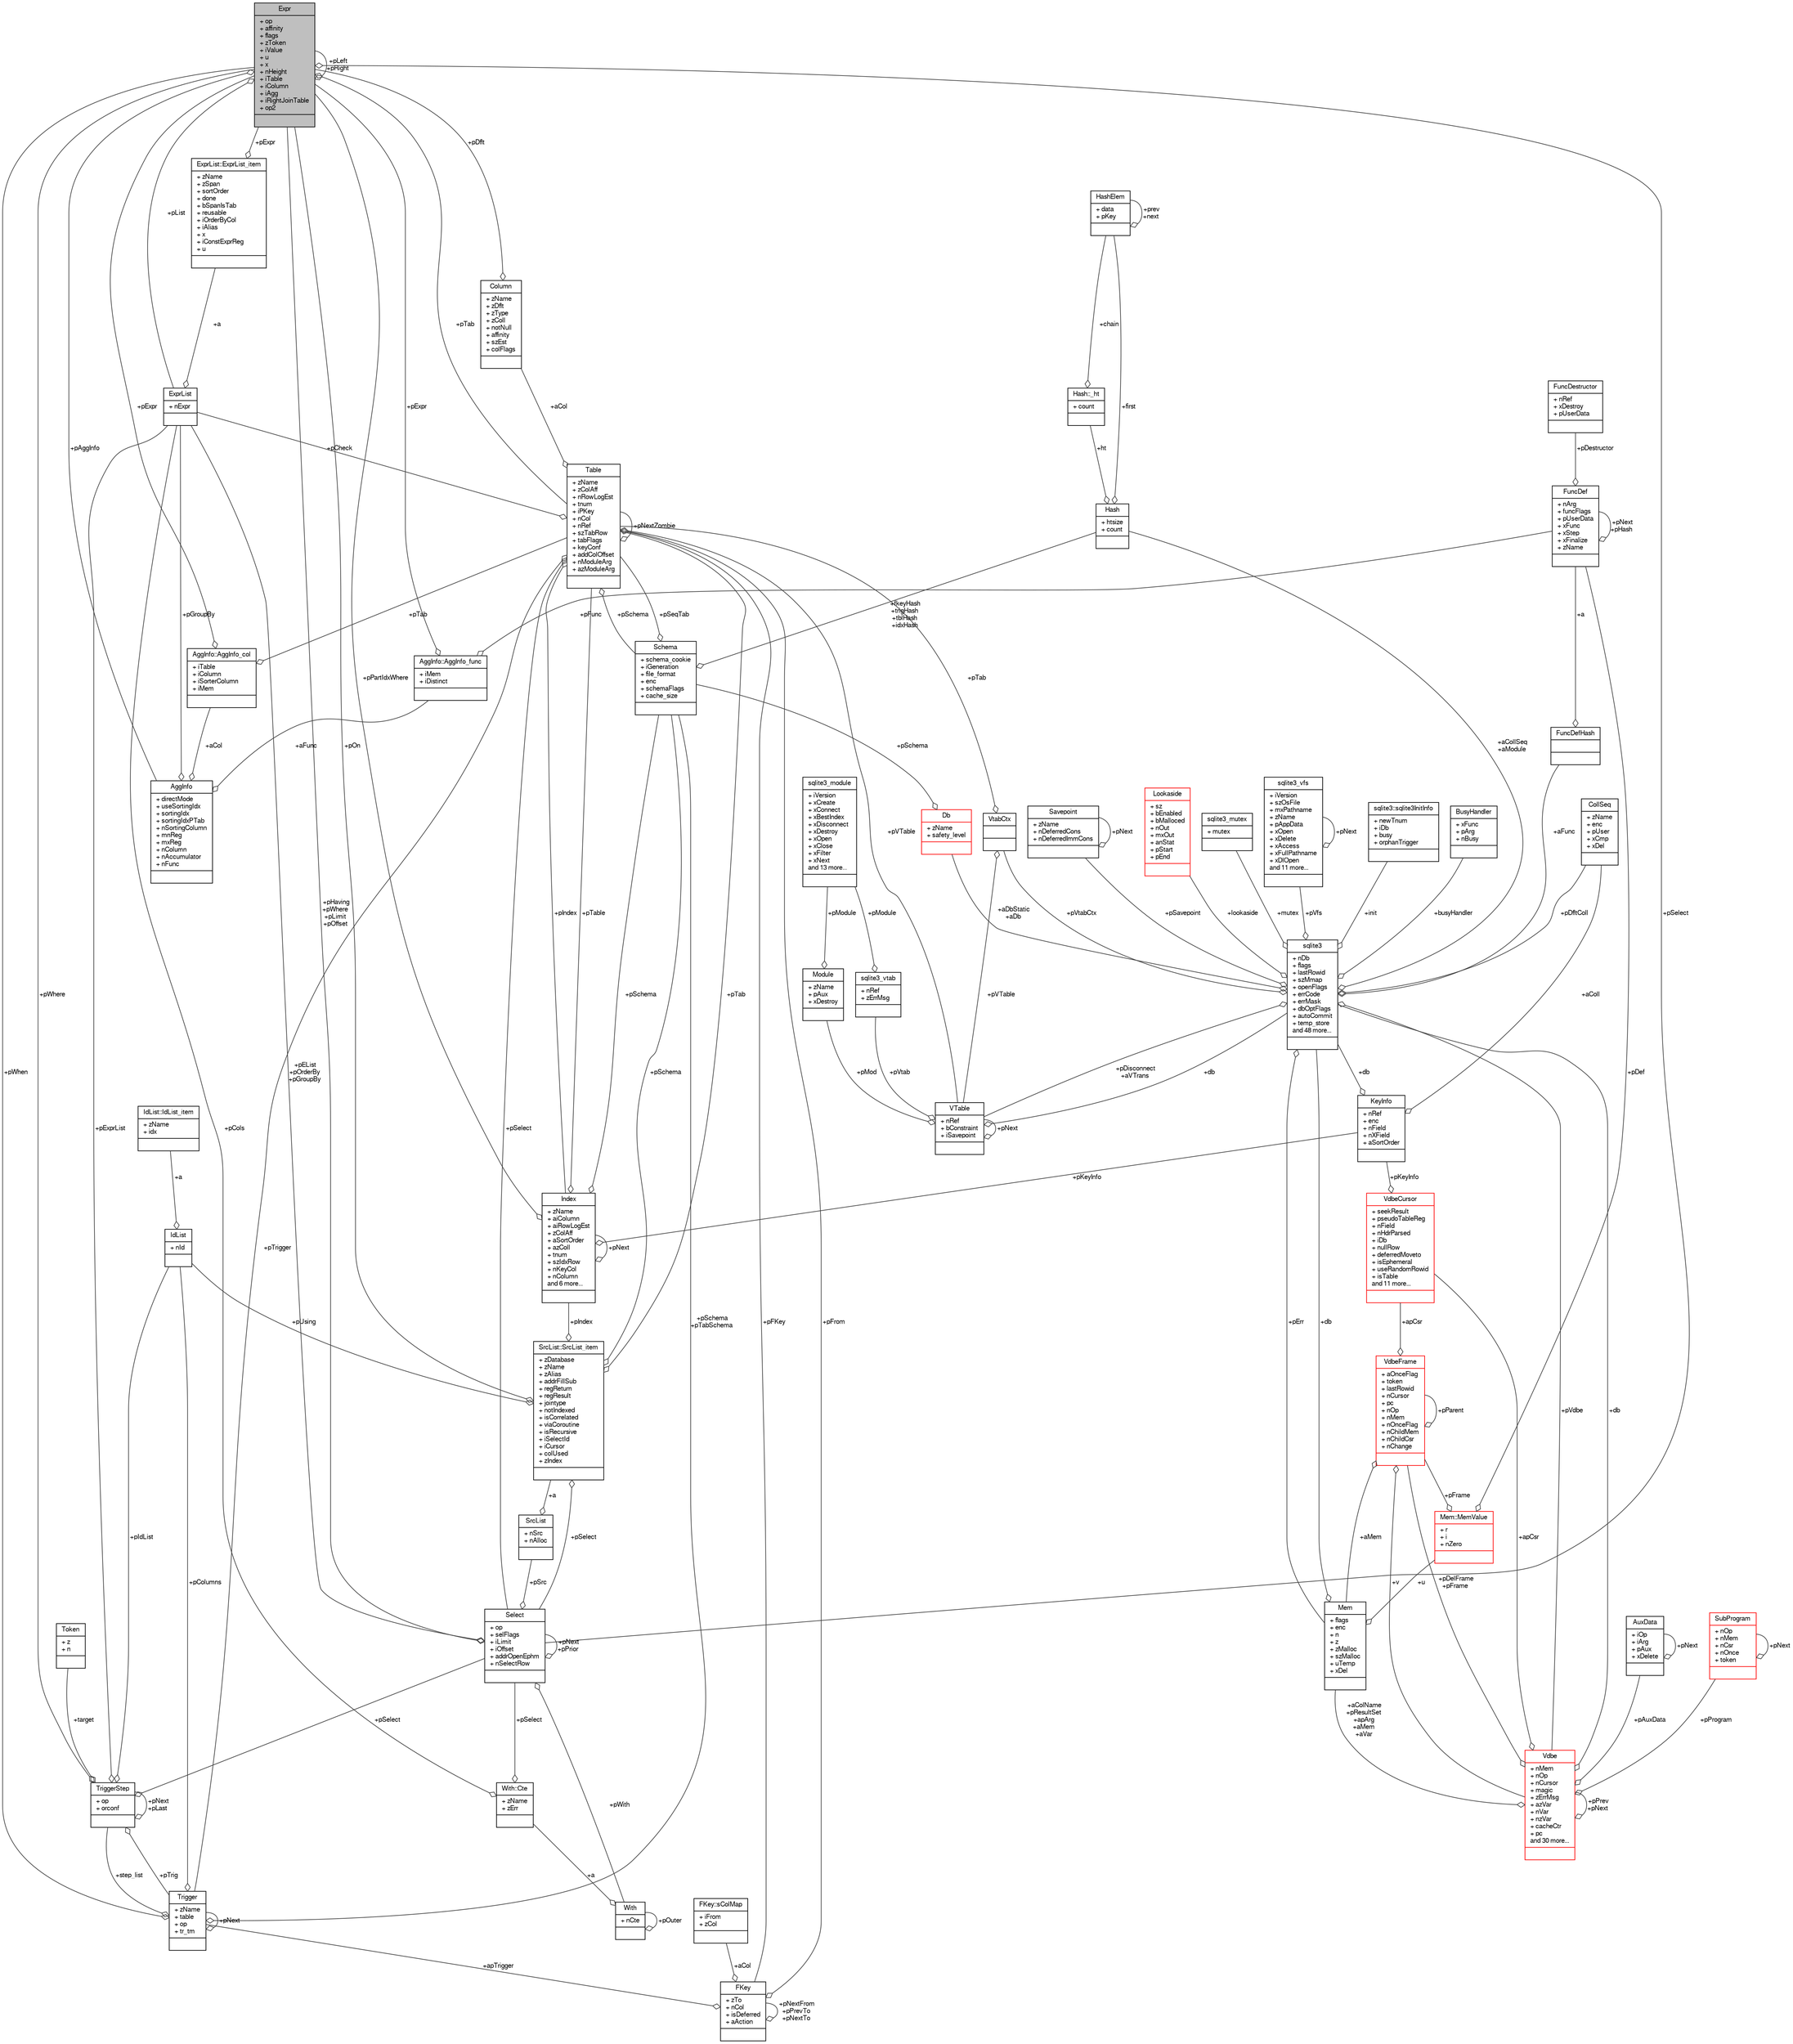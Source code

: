 digraph "Expr"
{
  edge [fontname="FreeSans",fontsize="10",labelfontname="FreeSans",labelfontsize="10"];
  node [fontname="FreeSans",fontsize="10",shape=record];
  Node1 [label="{Expr\n|+ op\l+ affinity\l+ flags\l+ zToken\l+ iValue\l+ u\l+ x\l+ nHeight\l+ iTable\l+ iColumn\l+ iAgg\l+ iRightJoinTable\l+ op2\l|}",height=0.2,width=0.4,color="black", fillcolor="grey75", style="filled", fontcolor="black"];
  Node2 -> Node1 [color="grey25",fontsize="10",style="solid",label=" +pAggInfo" ,arrowhead="odiamond",fontname="FreeSans"];
  Node2 [label="{AggInfo\n|+ directMode\l+ useSortingIdx\l+ sortingIdx\l+ sortingIdxPTab\l+ nSortingColumn\l+ mnReg\l+ mxReg\l+ nColumn\l+ nAccumulator\l+ nFunc\l|}",height=0.2,width=0.4,color="black", fillcolor="white", style="filled",URL="$structAggInfo.html"];
  Node3 -> Node2 [color="grey25",fontsize="10",style="solid",label=" +aCol" ,arrowhead="odiamond",fontname="FreeSans"];
  Node3 [label="{AggInfo::AggInfo_col\n|+ iTable\l+ iColumn\l+ iSorterColumn\l+ iMem\l|}",height=0.2,width=0.4,color="black", fillcolor="white", style="filled",URL="$structAggInfo_1_1AggInfo__col.html"];
  Node1 -> Node3 [color="grey25",fontsize="10",style="solid",label=" +pExpr" ,arrowhead="odiamond",fontname="FreeSans"];
  Node4 -> Node3 [color="grey25",fontsize="10",style="solid",label=" +pTab" ,arrowhead="odiamond",fontname="FreeSans"];
  Node4 [label="{Table\n|+ zName\l+ zColAff\l+ nRowLogEst\l+ tnum\l+ iPKey\l+ nCol\l+ nRef\l+ szTabRow\l+ tabFlags\l+ keyConf\l+ addColOffset\l+ nModuleArg\l+ azModuleArg\l|}",height=0.2,width=0.4,color="black", fillcolor="white", style="filled",URL="$structTable.html"];
  Node5 -> Node4 [color="grey25",fontsize="10",style="solid",label=" +pSchema" ,arrowhead="odiamond",fontname="FreeSans"];
  Node5 [label="{Schema\n|+ schema_cookie\l+ iGeneration\l+ file_format\l+ enc\l+ schemaFlags\l+ cache_size\l|}",height=0.2,width=0.4,color="black", fillcolor="white", style="filled",URL="$structSchema.html"];
  Node4 -> Node5 [color="grey25",fontsize="10",style="solid",label=" +pSeqTab" ,arrowhead="odiamond",fontname="FreeSans"];
  Node6 -> Node5 [color="grey25",fontsize="10",style="solid",label=" +fkeyHash\n+trigHash\n+tblHash\n+idxHash" ,arrowhead="odiamond",fontname="FreeSans"];
  Node6 [label="{Hash\n|+ htsize\l+ count\l|}",height=0.2,width=0.4,color="black", fillcolor="white", style="filled",URL="$structHash.html"];
  Node7 -> Node6 [color="grey25",fontsize="10",style="solid",label=" +ht" ,arrowhead="odiamond",fontname="FreeSans"];
  Node7 [label="{Hash::_ht\n|+ count\l|}",height=0.2,width=0.4,color="black", fillcolor="white", style="filled",URL="$structHash_1_1__ht.html"];
  Node8 -> Node7 [color="grey25",fontsize="10",style="solid",label=" +chain" ,arrowhead="odiamond",fontname="FreeSans"];
  Node8 [label="{HashElem\n|+ data\l+ pKey\l|}",height=0.2,width=0.4,color="black", fillcolor="white", style="filled",URL="$structHashElem.html"];
  Node8 -> Node8 [color="grey25",fontsize="10",style="solid",label=" +prev\n+next" ,arrowhead="odiamond",fontname="FreeSans"];
  Node8 -> Node6 [color="grey25",fontsize="10",style="solid",label=" +first" ,arrowhead="odiamond",fontname="FreeSans"];
  Node9 -> Node4 [color="grey25",fontsize="10",style="solid",label=" +aCol" ,arrowhead="odiamond",fontname="FreeSans"];
  Node9 [label="{Column\n|+ zName\l+ zDflt\l+ zType\l+ zColl\l+ notNull\l+ affinity\l+ szEst\l+ colFlags\l|}",height=0.2,width=0.4,color="black", fillcolor="white", style="filled",URL="$structColumn.html"];
  Node1 -> Node9 [color="grey25",fontsize="10",style="solid",label=" +pDflt" ,arrowhead="odiamond",fontname="FreeSans"];
  Node10 -> Node4 [color="grey25",fontsize="10",style="solid",label=" +pFKey" ,arrowhead="odiamond",fontname="FreeSans"];
  Node10 [label="{FKey\n|+ zTo\l+ nCol\l+ isDeferred\l+ aAction\l|}",height=0.2,width=0.4,color="black", fillcolor="white", style="filled",URL="$structFKey.html"];
  Node11 -> Node10 [color="grey25",fontsize="10",style="solid",label=" +aCol" ,arrowhead="odiamond",fontname="FreeSans"];
  Node11 [label="{FKey::sColMap\n|+ iFrom\l+ zCol\l|}",height=0.2,width=0.4,color="black", fillcolor="white", style="filled",URL="$structFKey_1_1sColMap.html"];
  Node10 -> Node10 [color="grey25",fontsize="10",style="solid",label=" +pNextFrom\n+pPrevTo\n+pNextTo" ,arrowhead="odiamond",fontname="FreeSans"];
  Node4 -> Node10 [color="grey25",fontsize="10",style="solid",label=" +pFrom" ,arrowhead="odiamond",fontname="FreeSans"];
  Node12 -> Node10 [color="grey25",fontsize="10",style="solid",label=" +apTrigger" ,arrowhead="odiamond",fontname="FreeSans"];
  Node12 [label="{Trigger\n|+ zName\l+ table\l+ op\l+ tr_tm\l|}",height=0.2,width=0.4,color="black", fillcolor="white", style="filled",URL="$structTrigger.html"];
  Node13 -> Node12 [color="grey25",fontsize="10",style="solid",label=" +step_list" ,arrowhead="odiamond",fontname="FreeSans"];
  Node13 [label="{TriggerStep\n|+ op\l+ orconf\l|}",height=0.2,width=0.4,color="black", fillcolor="white", style="filled",URL="$structTriggerStep.html"];
  Node13 -> Node13 [color="grey25",fontsize="10",style="solid",label=" +pNext\n+pLast" ,arrowhead="odiamond",fontname="FreeSans"];
  Node1 -> Node13 [color="grey25",fontsize="10",style="solid",label=" +pWhere" ,arrowhead="odiamond",fontname="FreeSans"];
  Node14 -> Node13 [color="grey25",fontsize="10",style="solid",label=" +target" ,arrowhead="odiamond",fontname="FreeSans"];
  Node14 [label="{Token\n|+ z\l+ n\l|}",height=0.2,width=0.4,color="black", fillcolor="white", style="filled",URL="$structToken.html"];
  Node15 -> Node13 [color="grey25",fontsize="10",style="solid",label=" +pIdList" ,arrowhead="odiamond",fontname="FreeSans"];
  Node15 [label="{IdList\n|+ nId\l|}",height=0.2,width=0.4,color="black", fillcolor="white", style="filled",URL="$structIdList.html"];
  Node16 -> Node15 [color="grey25",fontsize="10",style="solid",label=" +a" ,arrowhead="odiamond",fontname="FreeSans"];
  Node16 [label="{IdList::IdList_item\n|+ zName\l+ idx\l|}",height=0.2,width=0.4,color="black", fillcolor="white", style="filled",URL="$structIdList_1_1IdList__item.html"];
  Node17 -> Node13 [color="grey25",fontsize="10",style="solid",label=" +pSelect" ,arrowhead="odiamond",fontname="FreeSans"];
  Node17 [label="{Select\n|+ op\l+ selFlags\l+ iLimit\l+ iOffset\l+ addrOpenEphm\l+ nSelectRow\l|}",height=0.2,width=0.4,color="black", fillcolor="white", style="filled",URL="$structSelect.html"];
  Node1 -> Node17 [color="grey25",fontsize="10",style="solid",label=" +pHaving\n+pWhere\n+pLimit\n+pOffset" ,arrowhead="odiamond",fontname="FreeSans"];
  Node18 -> Node17 [color="grey25",fontsize="10",style="solid",label=" +pWith" ,arrowhead="odiamond",fontname="FreeSans"];
  Node18 [label="{With\n|+ nCte\l|}",height=0.2,width=0.4,color="black", fillcolor="white", style="filled",URL="$structWith.html"];
  Node19 -> Node18 [color="grey25",fontsize="10",style="solid",label=" +a" ,arrowhead="odiamond",fontname="FreeSans"];
  Node19 [label="{With::Cte\n|+ zName\l+ zErr\l|}",height=0.2,width=0.4,color="black", fillcolor="white", style="filled",URL="$structWith_1_1Cte.html"];
  Node17 -> Node19 [color="grey25",fontsize="10",style="solid",label=" +pSelect" ,arrowhead="odiamond",fontname="FreeSans"];
  Node20 -> Node19 [color="grey25",fontsize="10",style="solid",label=" +pCols" ,arrowhead="odiamond",fontname="FreeSans"];
  Node20 [label="{ExprList\n|+ nExpr\l|}",height=0.2,width=0.4,color="black", fillcolor="white", style="filled",URL="$structExprList.html"];
  Node21 -> Node20 [color="grey25",fontsize="10",style="solid",label=" +a" ,arrowhead="odiamond",fontname="FreeSans"];
  Node21 [label="{ExprList::ExprList_item\n|+ zName\l+ zSpan\l+ sortOrder\l+ done\l+ bSpanIsTab\l+ reusable\l+ iOrderByCol\l+ iAlias\l+ x\l+ iConstExprReg\l+ u\l|}",height=0.2,width=0.4,color="black", fillcolor="white", style="filled",URL="$structExprList_1_1ExprList__item.html"];
  Node1 -> Node21 [color="grey25",fontsize="10",style="solid",label=" +pExpr" ,arrowhead="odiamond",fontname="FreeSans"];
  Node18 -> Node18 [color="grey25",fontsize="10",style="solid",label=" +pOuter" ,arrowhead="odiamond",fontname="FreeSans"];
  Node17 -> Node17 [color="grey25",fontsize="10",style="solid",label=" +pNext\n+pPrior" ,arrowhead="odiamond",fontname="FreeSans"];
  Node22 -> Node17 [color="grey25",fontsize="10",style="solid",label=" +pSrc" ,arrowhead="odiamond",fontname="FreeSans"];
  Node22 [label="{SrcList\n|+ nSrc\l+ nAlloc\l|}",height=0.2,width=0.4,color="black", fillcolor="white", style="filled",URL="$structSrcList.html"];
  Node23 -> Node22 [color="grey25",fontsize="10",style="solid",label=" +a" ,arrowhead="odiamond",fontname="FreeSans"];
  Node23 [label="{SrcList::SrcList_item\n|+ zDatabase\l+ zName\l+ zAlias\l+ addrFillSub\l+ regReturn\l+ regResult\l+ jointype\l+ notIndexed\l+ isCorrelated\l+ viaCoroutine\l+ isRecursive\l+ iSelectId\l+ iCursor\l+ colUsed\l+ zIndex\l|}",height=0.2,width=0.4,color="black", fillcolor="white", style="filled",URL="$structSrcList_1_1SrcList__item.html"];
  Node5 -> Node23 [color="grey25",fontsize="10",style="solid",label=" +pSchema" ,arrowhead="odiamond",fontname="FreeSans"];
  Node1 -> Node23 [color="grey25",fontsize="10",style="solid",label=" +pOn" ,arrowhead="odiamond",fontname="FreeSans"];
  Node15 -> Node23 [color="grey25",fontsize="10",style="solid",label=" +pUsing" ,arrowhead="odiamond",fontname="FreeSans"];
  Node4 -> Node23 [color="grey25",fontsize="10",style="solid",label=" +pTab" ,arrowhead="odiamond",fontname="FreeSans"];
  Node17 -> Node23 [color="grey25",fontsize="10",style="solid",label=" +pSelect" ,arrowhead="odiamond",fontname="FreeSans"];
  Node24 -> Node23 [color="grey25",fontsize="10",style="solid",label=" +pIndex" ,arrowhead="odiamond",fontname="FreeSans"];
  Node24 [label="{Index\n|+ zName\l+ aiColumn\l+ aiRowLogEst\l+ zColAff\l+ aSortOrder\l+ azColl\l+ tnum\l+ szIdxRow\l+ nKeyCol\l+ nColumn\land 6 more...\l|}",height=0.2,width=0.4,color="black", fillcolor="white", style="filled",URL="$structIndex.html"];
  Node5 -> Node24 [color="grey25",fontsize="10",style="solid",label=" +pSchema" ,arrowhead="odiamond",fontname="FreeSans"];
  Node1 -> Node24 [color="grey25",fontsize="10",style="solid",label=" +pPartIdxWhere" ,arrowhead="odiamond",fontname="FreeSans"];
  Node4 -> Node24 [color="grey25",fontsize="10",style="solid",label=" +pTable" ,arrowhead="odiamond",fontname="FreeSans"];
  Node25 -> Node24 [color="grey25",fontsize="10",style="solid",label=" +pKeyInfo" ,arrowhead="odiamond",fontname="FreeSans"];
  Node25 [label="{KeyInfo\n|+ nRef\l+ enc\l+ nField\l+ nXField\l+ aSortOrder\l|}",height=0.2,width=0.4,color="black", fillcolor="white", style="filled",URL="$structKeyInfo.html"];
  Node26 -> Node25 [color="grey25",fontsize="10",style="solid",label=" +db" ,arrowhead="odiamond",fontname="FreeSans"];
  Node26 [label="{sqlite3\n|+ nDb\l+ flags\l+ lastRowid\l+ szMmap\l+ openFlags\l+ errCode\l+ errMask\l+ dbOptFlags\l+ autoCommit\l+ temp_store\land 48 more...\l|}",height=0.2,width=0.4,color="black", fillcolor="white", style="filled",URL="$structsqlite3.html"];
  Node27 -> Node26 [color="grey25",fontsize="10",style="solid",label=" +pErr" ,arrowhead="odiamond",fontname="FreeSans"];
  Node27 [label="{Mem\n|+ flags\l+ enc\l+ n\l+ z\l+ zMalloc\l+ szMalloc\l+ uTemp\l+ xDel\l|}",height=0.2,width=0.4,color="black", fillcolor="white", style="filled",URL="$structMem.html"];
  Node28 -> Node27 [color="grey25",fontsize="10",style="solid",label=" +u" ,arrowhead="odiamond",fontname="FreeSans"];
  Node28 [label="{Mem::MemValue\n|+ r\l+ i\l+ nZero\l|}",height=0.2,width=0.4,color="red", fillcolor="white", style="filled",URL="$unionMem_1_1MemValue.html"];
  Node29 -> Node28 [color="grey25",fontsize="10",style="solid",label=" +pFrame" ,arrowhead="odiamond",fontname="FreeSans"];
  Node29 [label="{VdbeFrame\n|+ aOnceFlag\l+ token\l+ lastRowid\l+ nCursor\l+ pc\l+ nOp\l+ nMem\l+ nOnceFlag\l+ nChildMem\l+ nChildCsr\l+ nChange\l|}",height=0.2,width=0.4,color="red", fillcolor="white", style="filled",URL="$structVdbeFrame.html"];
  Node27 -> Node29 [color="grey25",fontsize="10",style="solid",label=" +aMem" ,arrowhead="odiamond",fontname="FreeSans"];
  Node30 -> Node29 [color="grey25",fontsize="10",style="solid",label=" +v" ,arrowhead="odiamond",fontname="FreeSans"];
  Node30 [label="{Vdbe\n|+ nMem\l+ nOp\l+ nCursor\l+ magic\l+ zErrMsg\l+ azVar\l+ nVar\l+ nzVar\l+ cacheCtr\l+ pc\land 30 more...\l|}",height=0.2,width=0.4,color="red", fillcolor="white", style="filled",URL="$structVdbe.html"];
  Node30 -> Node30 [color="grey25",fontsize="10",style="solid",label=" +pPrev\n+pNext" ,arrowhead="odiamond",fontname="FreeSans"];
  Node27 -> Node30 [color="grey25",fontsize="10",style="solid",label=" +aColName\n+pResultSet\n+apArg\n+aMem\n+aVar" ,arrowhead="odiamond",fontname="FreeSans"];
  Node26 -> Node30 [color="grey25",fontsize="10",style="solid",label=" +db" ,arrowhead="odiamond",fontname="FreeSans"];
  Node29 -> Node30 [color="grey25",fontsize="10",style="solid",label=" +pDelFrame\n+pFrame" ,arrowhead="odiamond",fontname="FreeSans"];
  Node31 -> Node30 [color="grey25",fontsize="10",style="solid",label=" +pAuxData" ,arrowhead="odiamond",fontname="FreeSans"];
  Node31 [label="{AuxData\n|+ iOp\l+ iArg\l+ pAux\l+ xDelete\l|}",height=0.2,width=0.4,color="black", fillcolor="white", style="filled",URL="$structAuxData.html"];
  Node31 -> Node31 [color="grey25",fontsize="10",style="solid",label=" +pNext" ,arrowhead="odiamond",fontname="FreeSans"];
  Node32 -> Node30 [color="grey25",fontsize="10",style="solid",label=" +pProgram" ,arrowhead="odiamond",fontname="FreeSans"];
  Node32 [label="{SubProgram\n|+ nOp\l+ nMem\l+ nCsr\l+ nOnce\l+ token\l|}",height=0.2,width=0.4,color="red", fillcolor="white", style="filled",URL="$structSubProgram.html"];
  Node32 -> Node32 [color="grey25",fontsize="10",style="solid",label=" +pNext" ,arrowhead="odiamond",fontname="FreeSans"];
  Node41 -> Node30 [color="grey25",fontsize="10",style="solid",label=" +apCsr" ,arrowhead="odiamond",fontname="FreeSans"];
  Node41 [label="{VdbeCursor\n|+ seekResult\l+ pseudoTableReg\l+ nField\l+ nHdrParsed\l+ iDb\l+ nullRow\l+ deferredMoveto\l+ isEphemeral\l+ useRandomRowid\l+ isTable\land 11 more...\l|}",height=0.2,width=0.4,color="red", fillcolor="white", style="filled",URL="$structVdbeCursor.html"];
  Node25 -> Node41 [color="grey25",fontsize="10",style="solid",label=" +pKeyInfo" ,arrowhead="odiamond",fontname="FreeSans"];
  Node29 -> Node29 [color="grey25",fontsize="10",style="solid",label=" +pParent" ,arrowhead="odiamond",fontname="FreeSans"];
  Node41 -> Node29 [color="grey25",fontsize="10",style="solid",label=" +apCsr" ,arrowhead="odiamond",fontname="FreeSans"];
  Node39 -> Node28 [color="grey25",fontsize="10",style="solid",label=" +pDef" ,arrowhead="odiamond",fontname="FreeSans"];
  Node39 [label="{FuncDef\n|+ nArg\l+ funcFlags\l+ pUserData\l+ xFunc\l+ xStep\l+ xFinalize\l+ zName\l|}",height=0.2,width=0.4,color="black", fillcolor="white", style="filled",URL="$structFuncDef.html"];
  Node40 -> Node39 [color="grey25",fontsize="10",style="solid",label=" +pDestructor" ,arrowhead="odiamond",fontname="FreeSans"];
  Node40 [label="{FuncDestructor\n|+ nRef\l+ xDestroy\l+ pUserData\l|}",height=0.2,width=0.4,color="black", fillcolor="white", style="filled",URL="$structFuncDestructor.html"];
  Node39 -> Node39 [color="grey25",fontsize="10",style="solid",label=" +pNext\n+pHash" ,arrowhead="odiamond",fontname="FreeSans"];
  Node26 -> Node27 [color="grey25",fontsize="10",style="solid",label=" +db" ,arrowhead="odiamond",fontname="FreeSans"];
  Node30 -> Node26 [color="grey25",fontsize="10",style="solid",label=" +pVdbe" ,arrowhead="odiamond",fontname="FreeSans"];
  Node80 -> Node26 [color="grey25",fontsize="10",style="solid",label=" +pSavepoint" ,arrowhead="odiamond",fontname="FreeSans"];
  Node80 [label="{Savepoint\n|+ zName\l+ nDeferredCons\l+ nDeferredImmCons\l|}",height=0.2,width=0.4,color="black", fillcolor="white", style="filled",URL="$structSavepoint.html"];
  Node80 -> Node80 [color="grey25",fontsize="10",style="solid",label=" +pNext" ,arrowhead="odiamond",fontname="FreeSans"];
  Node81 -> Node26 [color="grey25",fontsize="10",style="solid",label=" +aFunc" ,arrowhead="odiamond",fontname="FreeSans"];
  Node81 [label="{FuncDefHash\n||}",height=0.2,width=0.4,color="black", fillcolor="white", style="filled",URL="$structFuncDefHash.html"];
  Node39 -> Node81 [color="grey25",fontsize="10",style="solid",label=" +a" ,arrowhead="odiamond",fontname="FreeSans"];
  Node82 -> Node26 [color="grey25",fontsize="10",style="solid",label=" +lookaside" ,arrowhead="odiamond",fontname="FreeSans"];
  Node82 [label="{Lookaside\n|+ sz\l+ bEnabled\l+ bMalloced\l+ nOut\l+ mxOut\l+ anStat\l+ pStart\l+ pEnd\l|}",height=0.2,width=0.4,color="red", fillcolor="white", style="filled",URL="$structLookaside.html"];
  Node46 -> Node26 [color="grey25",fontsize="10",style="solid",label=" +mutex" ,arrowhead="odiamond",fontname="FreeSans"];
  Node46 [label="{sqlite3_mutex\n|+ mutex\l|}",height=0.2,width=0.4,color="black", fillcolor="white", style="filled",URL="$structsqlite3__mutex.html"];
  Node57 -> Node26 [color="grey25",fontsize="10",style="solid",label=" +pVfs" ,arrowhead="odiamond",fontname="FreeSans"];
  Node57 [label="{sqlite3_vfs\n|+ iVersion\l+ szOsFile\l+ mxPathname\l+ zName\l+ pAppData\l+ xOpen\l+ xDelete\l+ xAccess\l+ xFullPathname\l+ xDlOpen\land 11 more...\l|}",height=0.2,width=0.4,color="black", fillcolor="white", style="filled",URL="$structsqlite3__vfs.html"];
  Node57 -> Node57 [color="grey25",fontsize="10",style="solid",label=" +pNext" ,arrowhead="odiamond",fontname="FreeSans"];
  Node84 -> Node26 [color="grey25",fontsize="10",style="solid",label=" +init" ,arrowhead="odiamond",fontname="FreeSans"];
  Node84 [label="{sqlite3::sqlite3InitInfo\n|+ newTnum\l+ iDb\l+ busy\l+ orphanTrigger\l|}",height=0.2,width=0.4,color="black", fillcolor="white", style="filled",URL="$structsqlite3_1_1sqlite3InitInfo.html"];
  Node85 -> Node26 [color="grey25",fontsize="10",style="solid",label=" +busyHandler" ,arrowhead="odiamond",fontname="FreeSans"];
  Node85 [label="{BusyHandler\n|+ xFunc\l+ pArg\l+ nBusy\l|}",height=0.2,width=0.4,color="black", fillcolor="white", style="filled",URL="$structBusyHandler.html"];
  Node86 -> Node26 [color="grey25",fontsize="10",style="solid",label=" +pVtabCtx" ,arrowhead="odiamond",fontname="FreeSans"];
  Node86 [label="{VtabCtx\n||}",height=0.2,width=0.4,color="black", fillcolor="white", style="filled",URL="$structVtabCtx.html"];
  Node35 -> Node86 [color="grey25",fontsize="10",style="solid",label=" +pVTable" ,arrowhead="odiamond",fontname="FreeSans"];
  Node35 [label="{VTable\n|+ nRef\l+ bConstraint\l+ iSavepoint\l|}",height=0.2,width=0.4,color="black", fillcolor="white", style="filled",URL="$structVTable.html"];
  Node26 -> Node35 [color="grey25",fontsize="10",style="solid",label=" +db" ,arrowhead="odiamond",fontname="FreeSans"];
  Node35 -> Node35 [color="grey25",fontsize="10",style="solid",label=" +pNext" ,arrowhead="odiamond",fontname="FreeSans"];
  Node36 -> Node35 [color="grey25",fontsize="10",style="solid",label=" +pMod" ,arrowhead="odiamond",fontname="FreeSans"];
  Node36 [label="{Module\n|+ zName\l+ pAux\l+ xDestroy\l|}",height=0.2,width=0.4,color="black", fillcolor="white", style="filled",URL="$structModule.html"];
  Node37 -> Node36 [color="grey25",fontsize="10",style="solid",label=" +pModule" ,arrowhead="odiamond",fontname="FreeSans"];
  Node37 [label="{sqlite3_module\n|+ iVersion\l+ xCreate\l+ xConnect\l+ xBestIndex\l+ xDisconnect\l+ xDestroy\l+ xOpen\l+ xClose\l+ xFilter\l+ xNext\land 13 more...\l|}",height=0.2,width=0.4,color="black", fillcolor="white", style="filled",URL="$structsqlite3__module.html"];
  Node38 -> Node35 [color="grey25",fontsize="10",style="solid",label=" +pVtab" ,arrowhead="odiamond",fontname="FreeSans"];
  Node38 [label="{sqlite3_vtab\n|+ nRef\l+ zErrMsg\l|}",height=0.2,width=0.4,color="black", fillcolor="white", style="filled",URL="$structsqlite3__vtab.html"];
  Node37 -> Node38 [color="grey25",fontsize="10",style="solid",label=" +pModule" ,arrowhead="odiamond",fontname="FreeSans"];
  Node4 -> Node86 [color="grey25",fontsize="10",style="solid",label=" +pTab" ,arrowhead="odiamond",fontname="FreeSans"];
  Node34 -> Node26 [color="grey25",fontsize="10",style="solid",label=" +pDfltColl" ,arrowhead="odiamond",fontname="FreeSans"];
  Node34 [label="{CollSeq\n|+ zName\l+ enc\l+ pUser\l+ xCmp\l+ xDel\l|}",height=0.2,width=0.4,color="black", fillcolor="white", style="filled",URL="$structCollSeq.html"];
  Node35 -> Node26 [color="grey25",fontsize="10",style="solid",label=" +pDisconnect\n+aVTrans" ,arrowhead="odiamond",fontname="FreeSans"];
  Node87 -> Node26 [color="grey25",fontsize="10",style="solid",label=" +aDbStatic\n+aDb" ,arrowhead="odiamond",fontname="FreeSans"];
  Node87 [label="{Db\n|+ zName\l+ safety_level\l|}",height=0.2,width=0.4,color="red", fillcolor="white", style="filled",URL="$structDb.html"];
  Node5 -> Node87 [color="grey25",fontsize="10",style="solid",label=" +pSchema" ,arrowhead="odiamond",fontname="FreeSans"];
  Node6 -> Node26 [color="grey25",fontsize="10",style="solid",label=" +aCollSeq\n+aModule" ,arrowhead="odiamond",fontname="FreeSans"];
  Node34 -> Node25 [color="grey25",fontsize="10",style="solid",label=" +aColl" ,arrowhead="odiamond",fontname="FreeSans"];
  Node24 -> Node24 [color="grey25",fontsize="10",style="solid",label=" +pNext" ,arrowhead="odiamond",fontname="FreeSans"];
  Node20 -> Node17 [color="grey25",fontsize="10",style="solid",label=" +pEList\n+pOrderBy\n+pGroupBy" ,arrowhead="odiamond",fontname="FreeSans"];
  Node12 -> Node13 [color="grey25",fontsize="10",style="solid",label=" +pTrig" ,arrowhead="odiamond",fontname="FreeSans"];
  Node20 -> Node13 [color="grey25",fontsize="10",style="solid",label=" +pExprList" ,arrowhead="odiamond",fontname="FreeSans"];
  Node5 -> Node12 [color="grey25",fontsize="10",style="solid",label=" +pSchema\n+pTabSchema" ,arrowhead="odiamond",fontname="FreeSans"];
  Node1 -> Node12 [color="grey25",fontsize="10",style="solid",label=" +pWhen" ,arrowhead="odiamond",fontname="FreeSans"];
  Node15 -> Node12 [color="grey25",fontsize="10",style="solid",label=" +pColumns" ,arrowhead="odiamond",fontname="FreeSans"];
  Node12 -> Node12 [color="grey25",fontsize="10",style="solid",label=" +pNext" ,arrowhead="odiamond",fontname="FreeSans"];
  Node35 -> Node4 [color="grey25",fontsize="10",style="solid",label=" +pVTable" ,arrowhead="odiamond",fontname="FreeSans"];
  Node4 -> Node4 [color="grey25",fontsize="10",style="solid",label=" +pNextZombie" ,arrowhead="odiamond",fontname="FreeSans"];
  Node12 -> Node4 [color="grey25",fontsize="10",style="solid",label=" +pTrigger" ,arrowhead="odiamond",fontname="FreeSans"];
  Node17 -> Node4 [color="grey25",fontsize="10",style="solid",label=" +pSelect" ,arrowhead="odiamond",fontname="FreeSans"];
  Node20 -> Node4 [color="grey25",fontsize="10",style="solid",label=" +pCheck" ,arrowhead="odiamond",fontname="FreeSans"];
  Node24 -> Node4 [color="grey25",fontsize="10",style="solid",label=" +pIndex" ,arrowhead="odiamond",fontname="FreeSans"];
  Node88 -> Node2 [color="grey25",fontsize="10",style="solid",label=" +aFunc" ,arrowhead="odiamond",fontname="FreeSans"];
  Node88 [label="{AggInfo::AggInfo_func\n|+ iMem\l+ iDistinct\l|}",height=0.2,width=0.4,color="black", fillcolor="white", style="filled",URL="$structAggInfo_1_1AggInfo__func.html"];
  Node1 -> Node88 [color="grey25",fontsize="10",style="solid",label=" +pExpr" ,arrowhead="odiamond",fontname="FreeSans"];
  Node39 -> Node88 [color="grey25",fontsize="10",style="solid",label=" +pFunc" ,arrowhead="odiamond",fontname="FreeSans"];
  Node20 -> Node2 [color="grey25",fontsize="10",style="solid",label=" +pGroupBy" ,arrowhead="odiamond",fontname="FreeSans"];
  Node1 -> Node1 [color="grey25",fontsize="10",style="solid",label=" +pLeft\n+pRight" ,arrowhead="odiamond",fontname="FreeSans"];
  Node4 -> Node1 [color="grey25",fontsize="10",style="solid",label=" +pTab" ,arrowhead="odiamond",fontname="FreeSans"];
  Node17 -> Node1 [color="grey25",fontsize="10",style="solid",label=" +pSelect" ,arrowhead="odiamond",fontname="FreeSans"];
  Node20 -> Node1 [color="grey25",fontsize="10",style="solid",label=" +pList" ,arrowhead="odiamond",fontname="FreeSans"];
}
